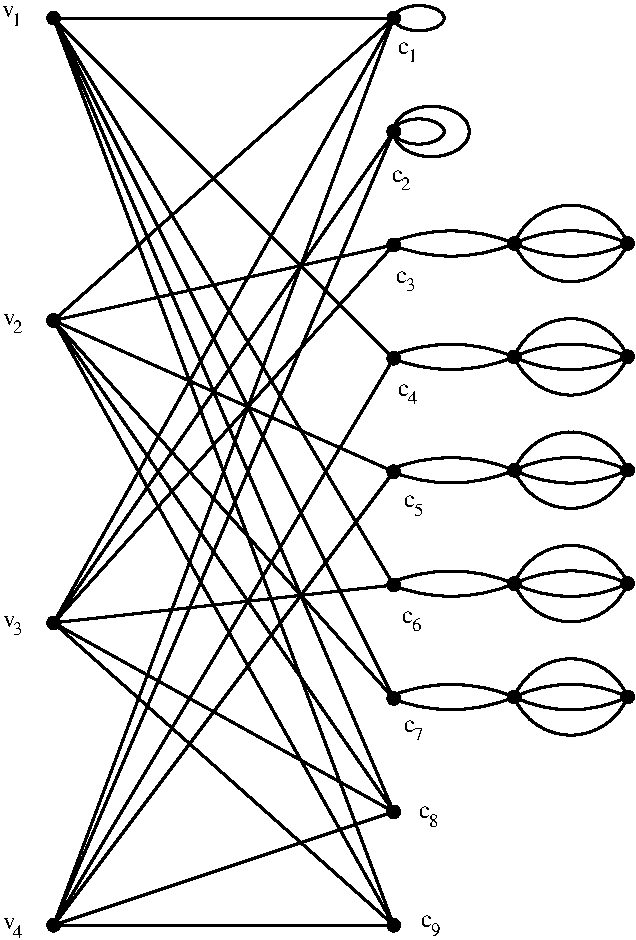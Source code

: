 #FIG 3.2  Produced by xfig version 3.2.5-alpha4
Landscape
Center
Metric
A4      
100.00
Single
-2
1200 2
6 5032 3040 5177 3205
4 0 0 50 -1 0 12 0.0000 4 105 105 5032 3145 v\001
4 0 0 50 -1 0 9 0.0000 4 105 75 5102 3205 1\001
-6
6 7740 2970 8280 3330
1 1 0 2 0 7 50 -1 -1 6.000 1 0.0000 8010 3150 180 90 8010 3150 7830 3060
1 3 0 1 0 0 50 -1 20 0.000 1 0.0000 7830 3150 45 45 7830 3150 7875 3150
-6
6 7740 3690 8460 4230
1 1 0 2 0 7 50 -1 -1 6.000 1 0.0000 8010 3960 180 90 8010 3960 7830 3870
1 1 0 2 0 7 50 -1 -1 6.000 1 0.0000 8100 3960 270 180 8100 3960 7830 3780
1 3 0 1 0 0 50 -1 20 0.000 1 0.0000 7830 3960 45 45 7830 3960 7875 3960
-6
6 5040 5220 5220 5400
4 0 0 50 -1 0 12 0.0000 4 105 105 5040 5340 v\001
4 0 0 50 -1 0 9 0.0000 4 105 75 5110 5400 2\001
-6
6 5040 7380 5220 7560
4 0 0 50 -1 0 12 0.0000 4 105 105 5040 7500 v\001
4 0 0 50 -1 0 9 0.0000 4 105 75 5110 7560 3\001
-6
6 5040 9540 5220 9720
4 0 0 50 -1 0 12 0.0000 4 105 105 5040 9660 v\001
4 0 0 50 -1 0 9 0.0000 4 105 75 5110 9720 4\001
-6
6 7740 4410 9630 5130
5 1 0 2 0 7 50 -1 -1 6.000 0 0 0 0 8241.000 5840.000 7791 4760 8241 4670 8691 4760
5 1 0 2 0 7 50 -1 -1 6.000 0 1 0 0 8241.000 3680.000 7791 4760 8241 4850 8691 4760
5 1 0 2 0 7 50 -1 -1 6.000 0 0 0 0 9097.062 5620.313 8691 4760 9141 4670 9501 4759
5 1 0 2 0 7 50 -1 -1 6.000 0 0 0 0 9096.202 4923.562 8691 4760 9142 4489 9501 4759
5 1 0 2 0 7 50 -1 -1 6.000 0 1 0 0 9094.951 3910.242 8691 4760 9141 4850 9501 4759
5 1 0 2 0 7 50 -1 -1 6.000 0 1 0 0 9095.797 4595.338 8691 4760 9141 5030 9501 4759
1 3 0 1 0 0 50 -1 20 0.000 1 0.0000 8691 4760 45 45 8691 4760 8736 4759
1 3 0 1 0 0 50 -1 20 0.000 1 0.0000 9501 4759 45 45 9501 4759 9547 4760
-6
6 7740 5220 9630 5940
5 1 0 2 0 7 50 -1 -1 6.000 0 0 0 0 8241.000 6650.000 7791 5570 8241 5480 8691 5570
5 1 0 2 0 7 50 -1 -1 6.000 0 1 0 0 8241.000 4490.000 7791 5570 8241 5660 8691 5570
5 1 0 2 0 7 50 -1 -1 6.000 0 0 0 0 9097.062 6430.313 8691 5570 9141 5480 9501 5569
5 1 0 2 0 7 50 -1 -1 6.000 0 0 0 0 9096.202 5733.562 8691 5570 9142 5299 9501 5569
5 1 0 2 0 7 50 -1 -1 6.000 0 1 0 0 9094.951 4720.242 8691 5570 9141 5660 9501 5569
5 1 0 2 0 7 50 -1 -1 6.000 0 1 0 0 9095.797 5405.338 8691 5570 9141 5840 9501 5569
1 3 0 1 0 0 50 -1 20 0.000 1 0.0000 8691 5570 45 45 8691 5570 8736 5569
1 3 0 1 0 0 50 -1 20 0.000 1 0.0000 9501 5569 45 45 9501 5569 9547 5570
-6
6 7740 6030 9630 6750
5 1 0 2 0 7 50 -1 -1 6.000 0 0 0 0 8241.000 7460.000 7791 6380 8241 6290 8691 6380
5 1 0 2 0 7 50 -1 -1 6.000 0 1 0 0 8241.000 5300.000 7791 6380 8241 6470 8691 6380
5 1 0 2 0 7 50 -1 -1 6.000 0 0 0 0 9097.062 7240.313 8691 6380 9141 6290 9501 6379
5 1 0 2 0 7 50 -1 -1 6.000 0 0 0 0 9096.202 6543.562 8691 6380 9142 6109 9501 6379
5 1 0 2 0 7 50 -1 -1 6.000 0 1 0 0 9094.951 5530.242 8691 6380 9141 6470 9501 6379
5 1 0 2 0 7 50 -1 -1 6.000 0 1 0 0 9095.797 6215.338 8691 6380 9141 6650 9501 6379
1 3 0 1 0 0 50 -1 20 0.000 1 0.0000 8691 6380 45 45 8691 6380 8736 6379
1 3 0 1 0 0 50 -1 20 0.000 1 0.0000 9501 6379 45 45 9501 6379 9547 6380
-6
6 7740 6840 9630 7560
5 1 0 2 0 7 50 -1 -1 6.000 0 0 0 0 8241.000 8270.000 7791 7190 8241 7100 8691 7190
5 1 0 2 0 7 50 -1 -1 6.000 0 1 0 0 8241.000 6110.000 7791 7190 8241 7280 8691 7190
5 1 0 2 0 7 50 -1 -1 6.000 0 0 0 0 9097.062 8050.313 8691 7190 9141 7100 9501 7189
5 1 0 2 0 7 50 -1 -1 6.000 0 0 0 0 9096.202 7353.562 8691 7190 9142 6919 9501 7189
5 1 0 2 0 7 50 -1 -1 6.000 0 1 0 0 9094.951 6340.242 8691 7190 9141 7280 9501 7189
5 1 0 2 0 7 50 -1 -1 6.000 0 1 0 0 9095.797 7025.338 8691 7190 9141 7460 9501 7189
1 3 0 1 0 0 50 -1 20 0.000 1 0.0000 8691 7190 45 45 8691 7190 8736 7189
1 3 0 1 0 0 50 -1 20 0.000 1 0.0000 9501 7189 45 45 9501 7189 9547 7190
-6
6 7860 3285 8040 3465
4 0 0 50 -1 0 12 0.0000 4 105 105 7860 3405 c\001
4 0 0 50 -1 0 9 0.0000 4 105 75 7930 3465 1\001
-6
6 7815 4200 7995 4380
4 0 0 50 -1 0 12 0.0000 4 105 105 7815 4320 c\001
4 0 0 50 -1 0 9 0.0000 4 105 75 7885 4380 2\001
-6
6 7845 4920 8025 5100
4 0 0 50 -1 0 12 0.0000 4 105 105 7845 5040 c\001
4 0 0 50 -1 0 9 0.0000 4 105 75 7915 5100 3\001
-6
6 7860 5730 8040 5910
4 0 0 50 -1 0 12 0.0000 4 105 105 7860 5850 c\001
4 0 0 50 -1 0 9 0.0000 4 105 75 7930 5910 4\001
-6
6 7905 6525 8085 6705
4 0 0 50 -1 0 12 0.0000 4 105 105 7905 6645 c\001
4 0 0 50 -1 0 9 0.0000 4 105 75 7975 6705 5\001
-6
6 7890 7350 8070 7530
4 0 0 50 -1 0 12 0.0000 4 105 105 7890 7470 c\001
4 0 0 50 -1 0 9 0.0000 4 105 75 7960 7530 6\001
-6
6 7740 7650 9630 8370
5 1 0 2 0 7 50 -1 -1 6.000 0 0 0 0 8241.000 9080.000 7791 8000 8241 7910 8691 8000
5 1 0 2 0 7 50 -1 -1 6.000 0 1 0 0 8241.000 6920.000 7791 8000 8241 8090 8691 8000
5 1 0 2 0 7 50 -1 -1 6.000 0 0 0 0 9097.062 8860.313 8691 8000 9141 7910 9501 7999
5 1 0 2 0 7 50 -1 -1 6.000 0 0 0 0 9096.202 8163.562 8691 8000 9142 7729 9501 7999
5 1 0 2 0 7 50 -1 -1 6.000 0 1 0 0 9094.951 7150.242 8691 8000 9141 8090 9501 7999
5 1 0 2 0 7 50 -1 -1 6.000 0 1 0 0 9095.797 7835.338 8691 8000 9141 8270 9501 7999
1 3 0 1 0 0 50 -1 20 0.000 1 0.0000 8691 8000 45 45 8691 8000 8736 7999
1 3 0 1 0 0 50 -1 20 0.000 1 0.0000 9501 7999 45 45 9501 7999 9547 8000
-6
6 7905 8130 8085 8310
4 0 0 50 -1 0 12 0.0000 4 105 105 7905 8250 c\001
4 0 0 50 -1 0 9 0.0000 4 105 75 7975 8310 7\001
-6
6 8010 8745 8190 8925
4 0 0 50 -1 0 12 0.0000 4 105 105 8010 8865 c\001
4 0 0 50 -1 0 9 0.0000 4 105 75 8080 8925 8\001
-6
6 8025 9525 8205 9705
4 0 0 50 -1 0 12 0.0000 4 105 105 8025 9645 c\001
4 0 0 50 -1 0 9 0.0000 4 105 75 8095 9705 9\001
-6
1 3 0 1 0 0 50 -1 20 0.000 1 0.0000 5400 3150 45 45 5400 3150 5445 3150
1 3 0 1 0 0 50 -1 20 0.000 1 0.0000 7830 4770 45 45 7830 4770 7875 4770
1 3 0 1 0 0 50 -1 20 0.000 1 0.0000 7830 5580 45 45 7830 5580 7875 5580
1 3 0 1 0 0 50 -1 20 0.000 1 0.0000 7830 6390 45 45 7830 6390 7875 6390
1 3 0 1 0 0 50 -1 20 0.000 1 0.0000 7830 7200 45 45 7830 7200 7875 7200
1 3 0 1 0 0 50 -1 20 0.000 1 0.0000 7830 8010 45 45 7830 8010 7875 8010
1 3 0 1 0 0 50 -1 20 0.000 1 0.0000 7830 8820 45 45 7830 8820 7875 8820
1 3 0 1 0 0 50 -1 20 0.000 1 0.0000 7830 9630 45 45 7830 9630 7875 9630
1 3 0 1 0 0 50 -1 20 0.000 1 0.0000 5400 5310 45 45 5400 5310 5445 5310
1 3 0 1 0 0 50 -1 20 0.000 1 0.0000 5400 7470 45 45 5400 7470 5445 7470
1 3 0 1 0 0 50 -1 20 0.000 1 0.0000 5400 9630 45 45 5400 9630 5445 9630
2 1 0 2 0 7 50 -1 -1 6.000 0 0 -1 0 0 2
	 5400 3150 7830 3150
2 1 0 2 0 7 50 -1 -1 6.000 0 0 -1 0 0 2
	 5400 3150 7830 5580
2 1 0 2 0 7 50 -1 -1 6.000 0 0 -1 0 0 2
	 5400 3150 7830 7200
2 1 0 2 0 7 50 -1 -1 6.000 0 0 -1 0 0 2
	 5400 3150 7830 8010
2 1 0 2 0 7 50 -1 -1 6.000 0 0 -1 0 0 2
	 5400 3150 7830 8820
2 1 0 2 0 7 50 -1 -1 6.000 0 0 -1 0 0 2
	 5400 3150 7830 9630
2 1 0 2 0 7 50 -1 -1 6.000 0 0 -1 0 0 2
	 5400 5310 7830 3150
2 1 0 2 0 7 50 -1 -1 6.000 0 0 -1 0 0 2
	 5400 5310 7830 4770
2 1 0 2 0 7 50 -1 -1 6.000 0 0 -1 0 0 2
	 5400 5310 7830 6390
2 1 0 2 0 7 50 -1 -1 6.000 0 0 -1 0 0 2
	 5400 5310 7830 8010
2 1 0 2 0 7 50 -1 -1 6.000 0 0 -1 0 0 2
	 5400 5310 7830 8820
2 1 0 2 0 7 50 -1 -1 6.000 0 0 -1 0 0 2
	 5400 5310 7830 9630
2 1 0 2 0 7 50 -1 -1 6.000 0 0 -1 0 0 2
	 5400 7470 7830 3150
2 1 0 2 0 7 50 -1 -1 6.000 0 0 -1 0 0 2
	 5400 7470 7830 3960
2 1 0 2 0 7 50 -1 -1 6.000 0 0 -1 0 0 2
	 5400 7470 7830 4770
2 1 0 2 0 7 50 -1 -1 6.000 0 0 -1 0 0 2
	 5400 7470 7830 8820
2 1 0 2 0 7 50 -1 -1 6.000 0 0 -1 0 0 2
	 5400 7470 7830 9630
2 1 0 2 0 7 50 -1 -1 6.000 0 0 -1 0 0 2
	 5400 9630 7830 3150
2 1 0 2 0 7 50 -1 -1 6.000 0 0 -1 0 0 2
	 5400 9630 7830 3960
2 1 0 2 0 7 50 -1 -1 6.000 0 0 -1 0 0 2
	 5400 9630 7830 5580
2 1 0 2 0 7 50 -1 -1 6.000 0 0 -1 0 0 2
	 5400 9630 7830 6390
2 1 0 2 0 7 50 -1 -1 6.000 0 0 -1 0 0 2
	 5400 9630 7830 8820
2 1 0 2 0 7 50 -1 -1 6.000 0 0 -1 0 0 2
	 5400 9630 7830 9630
2 1 0 2 0 7 50 -1 -1 6.000 0 0 -1 0 0 2
	 5400 7470 7830 7200
